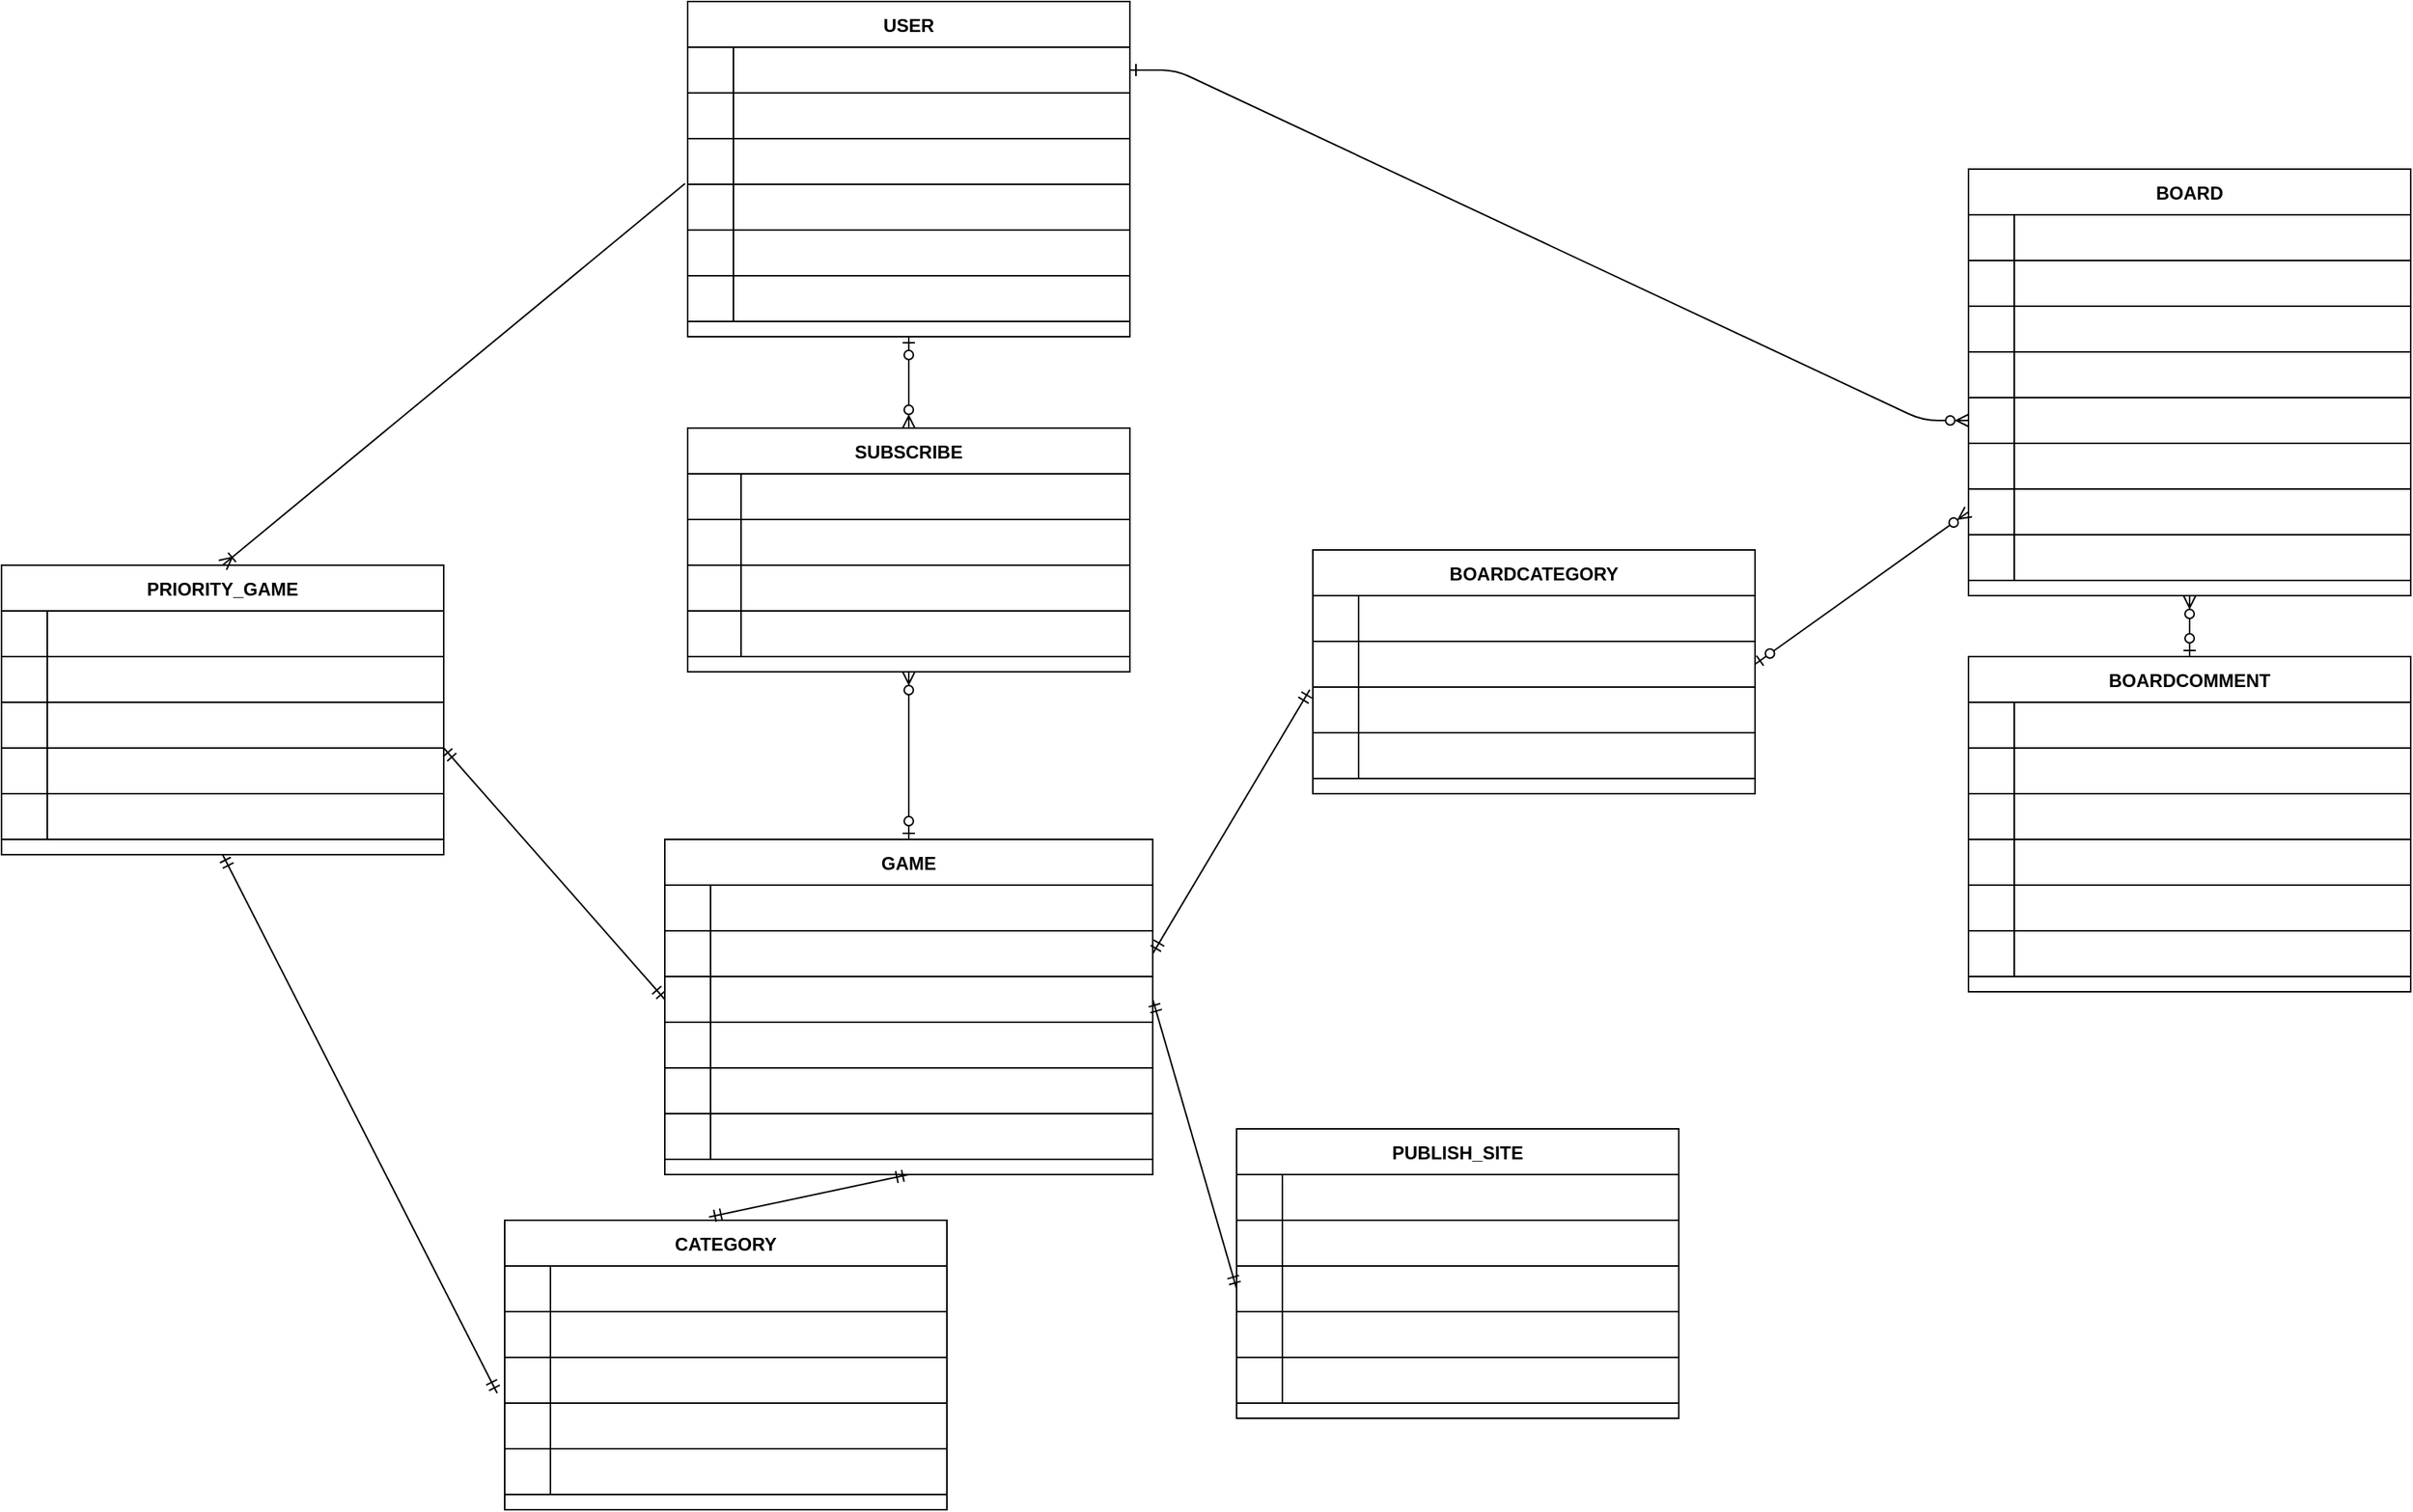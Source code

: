 <mxfile version="21.0.6" type="github">
  <diagram id="R2lEEEUBdFMjLlhIrx00" name="Page-1">
    <mxGraphModel dx="2177" dy="1746" grid="1" gridSize="10" guides="1" tooltips="1" connect="1" arrows="1" fold="1" page="1" pageScale="1" pageWidth="850" pageHeight="1100" math="0" shadow="0" extFonts="Permanent Marker^https://fonts.googleapis.com/css?family=Permanent+Marker">
      <root>
        <mxCell id="0" />
        <mxCell id="1" parent="0" />
        <mxCell id="C-vyLk0tnHw3VtMMgP7b-1" value="" style="edgeStyle=entityRelationEdgeStyle;endArrow=ERzeroToMany;startArrow=ERone;endFill=1;startFill=0;entryX=0;entryY=0.5;entryDx=0;entryDy=0;" parent="1" source="C-vyLk0tnHw3VtMMgP7b-24" target="KIwya_UCxs9x9uVPGmzo-78" edge="1">
          <mxGeometry width="100" height="100" relative="1" as="geometry">
            <mxPoint x="340" y="720" as="sourcePoint" />
            <mxPoint x="450" y="195" as="targetPoint" />
          </mxGeometry>
        </mxCell>
        <mxCell id="C-vyLk0tnHw3VtMMgP7b-23" value="USER" style="shape=table;startSize=30;container=1;collapsible=1;childLayout=tableLayout;fixedRows=1;rowLines=0;fontStyle=1;align=center;resizeLast=1;" parent="1" vertex="1">
          <mxGeometry x="-270" y="-350" width="290" height="220" as="geometry" />
        </mxCell>
        <mxCell id="C-vyLk0tnHw3VtMMgP7b-24" value="" style="shape=partialRectangle;collapsible=0;dropTarget=0;pointerEvents=0;fillColor=none;points=[[0,0.5],[1,0.5]];portConstraint=eastwest;top=0;left=0;right=0;bottom=1;" parent="C-vyLk0tnHw3VtMMgP7b-23" vertex="1">
          <mxGeometry y="30" width="290" height="30" as="geometry" />
        </mxCell>
        <mxCell id="C-vyLk0tnHw3VtMMgP7b-25" value="PK" style="shape=partialRectangle;overflow=hidden;connectable=0;fillColor=none;top=0;left=0;bottom=0;right=0;fontStyle=1;fontColor=#FFFFFF;" parent="C-vyLk0tnHw3VtMMgP7b-24" vertex="1">
          <mxGeometry width="30" height="30" as="geometry">
            <mxRectangle width="30" height="30" as="alternateBounds" />
          </mxGeometry>
        </mxCell>
        <mxCell id="C-vyLk0tnHw3VtMMgP7b-26" value="ID LONG NOT NULL" style="shape=partialRectangle;overflow=hidden;connectable=0;fillColor=none;top=0;left=0;bottom=0;right=0;align=left;spacingLeft=6;fontStyle=1;fontColor=#FFFFFF;" parent="C-vyLk0tnHw3VtMMgP7b-24" vertex="1">
          <mxGeometry x="30" width="260" height="30" as="geometry">
            <mxRectangle width="260" height="30" as="alternateBounds" />
          </mxGeometry>
        </mxCell>
        <mxCell id="KIwya_UCxs9x9uVPGmzo-1" value="" style="shape=partialRectangle;collapsible=0;dropTarget=0;pointerEvents=0;fillColor=none;points=[[0,0.5],[1,0.5]];portConstraint=eastwest;top=0;left=0;right=0;bottom=1;" vertex="1" parent="C-vyLk0tnHw3VtMMgP7b-23">
          <mxGeometry y="60" width="290" height="30" as="geometry" />
        </mxCell>
        <mxCell id="KIwya_UCxs9x9uVPGmzo-2" value="" style="shape=partialRectangle;overflow=hidden;connectable=0;fillColor=none;top=0;left=0;bottom=0;right=0;fontStyle=1;fontColor=#FFFFFF;" vertex="1" parent="KIwya_UCxs9x9uVPGmzo-1">
          <mxGeometry width="30" height="30" as="geometry">
            <mxRectangle width="30" height="30" as="alternateBounds" />
          </mxGeometry>
        </mxCell>
        <mxCell id="KIwya_UCxs9x9uVPGmzo-3" value="USER_NAME VARCHAR(20) NOT NULL" style="shape=partialRectangle;overflow=hidden;connectable=0;fillColor=none;top=0;left=0;bottom=0;right=0;align=left;spacingLeft=6;fontStyle=1;fontColor=#FFFFFF;" vertex="1" parent="KIwya_UCxs9x9uVPGmzo-1">
          <mxGeometry x="30" width="260" height="30" as="geometry">
            <mxRectangle width="260" height="30" as="alternateBounds" />
          </mxGeometry>
        </mxCell>
        <mxCell id="KIwya_UCxs9x9uVPGmzo-11" value="" style="shape=partialRectangle;collapsible=0;dropTarget=0;pointerEvents=0;fillColor=none;points=[[0,0.5],[1,0.5]];portConstraint=eastwest;top=0;left=0;right=0;bottom=1;" vertex="1" parent="C-vyLk0tnHw3VtMMgP7b-23">
          <mxGeometry y="90" width="290" height="30" as="geometry" />
        </mxCell>
        <mxCell id="KIwya_UCxs9x9uVPGmzo-12" value="   " style="shape=partialRectangle;overflow=hidden;connectable=0;fillColor=none;top=0;left=0;bottom=0;right=0;fontStyle=1;fontColor=#FFFFFF;" vertex="1" parent="KIwya_UCxs9x9uVPGmzo-11">
          <mxGeometry width="30" height="30" as="geometry">
            <mxRectangle width="30" height="30" as="alternateBounds" />
          </mxGeometry>
        </mxCell>
        <mxCell id="KIwya_UCxs9x9uVPGmzo-13" value="USER_ID VARCHAR(20) NOT NULL" style="shape=partialRectangle;overflow=hidden;connectable=0;fillColor=none;top=0;left=0;bottom=0;right=0;align=left;spacingLeft=6;fontStyle=1;fontColor=#FFFFFF;" vertex="1" parent="KIwya_UCxs9x9uVPGmzo-11">
          <mxGeometry x="30" width="260" height="30" as="geometry">
            <mxRectangle width="260" height="30" as="alternateBounds" />
          </mxGeometry>
        </mxCell>
        <mxCell id="KIwya_UCxs9x9uVPGmzo-14" value="" style="shape=partialRectangle;collapsible=0;dropTarget=0;pointerEvents=0;fillColor=none;points=[[0,0.5],[1,0.5]];portConstraint=eastwest;top=0;left=0;right=0;bottom=1;" vertex="1" parent="C-vyLk0tnHw3VtMMgP7b-23">
          <mxGeometry y="120" width="290" height="30" as="geometry" />
        </mxCell>
        <mxCell id="KIwya_UCxs9x9uVPGmzo-15" value="" style="shape=partialRectangle;overflow=hidden;connectable=0;fillColor=none;top=0;left=0;bottom=0;right=0;fontStyle=1;fontColor=#FFFFFF;" vertex="1" parent="KIwya_UCxs9x9uVPGmzo-14">
          <mxGeometry width="30" height="30" as="geometry">
            <mxRectangle width="30" height="30" as="alternateBounds" />
          </mxGeometry>
        </mxCell>
        <mxCell id="KIwya_UCxs9x9uVPGmzo-16" value="USER_PWD VARCHAR(300) NOT NULL" style="shape=partialRectangle;overflow=hidden;connectable=0;fillColor=none;top=0;left=0;bottom=0;right=0;align=left;spacingLeft=6;fontStyle=1;fontColor=#FFFFFF;" vertex="1" parent="KIwya_UCxs9x9uVPGmzo-14">
          <mxGeometry x="30" width="260" height="30" as="geometry">
            <mxRectangle width="260" height="30" as="alternateBounds" />
          </mxGeometry>
        </mxCell>
        <mxCell id="KIwya_UCxs9x9uVPGmzo-17" value="" style="shape=partialRectangle;collapsible=0;dropTarget=0;pointerEvents=0;fillColor=none;points=[[0,0.5],[1,0.5]];portConstraint=eastwest;top=0;left=0;right=0;bottom=1;" vertex="1" parent="C-vyLk0tnHw3VtMMgP7b-23">
          <mxGeometry y="150" width="290" height="30" as="geometry" />
        </mxCell>
        <mxCell id="KIwya_UCxs9x9uVPGmzo-18" value="" style="shape=partialRectangle;overflow=hidden;connectable=0;fillColor=none;top=0;left=0;bottom=0;right=0;fontStyle=1;fontColor=#FFFFFF;" vertex="1" parent="KIwya_UCxs9x9uVPGmzo-17">
          <mxGeometry width="30" height="30" as="geometry">
            <mxRectangle width="30" height="30" as="alternateBounds" />
          </mxGeometry>
        </mxCell>
        <mxCell id="KIwya_UCxs9x9uVPGmzo-19" value="ADDRESS VARCHAR(200)" style="shape=partialRectangle;overflow=hidden;connectable=0;fillColor=none;top=0;left=0;bottom=0;right=0;align=left;spacingLeft=6;fontStyle=1;fontColor=#FFFFFF;" vertex="1" parent="KIwya_UCxs9x9uVPGmzo-17">
          <mxGeometry x="30" width="260" height="30" as="geometry">
            <mxRectangle width="260" height="30" as="alternateBounds" />
          </mxGeometry>
        </mxCell>
        <mxCell id="KIwya_UCxs9x9uVPGmzo-152" value="" style="shape=partialRectangle;collapsible=0;dropTarget=0;pointerEvents=0;fillColor=none;points=[[0,0.5],[1,0.5]];portConstraint=eastwest;top=0;left=0;right=0;bottom=1;" vertex="1" parent="C-vyLk0tnHw3VtMMgP7b-23">
          <mxGeometry y="180" width="290" height="30" as="geometry" />
        </mxCell>
        <mxCell id="KIwya_UCxs9x9uVPGmzo-153" value="" style="shape=partialRectangle;overflow=hidden;connectable=0;fillColor=none;top=0;left=0;bottom=0;right=0;fontStyle=1;fontColor=#FFFFFF;" vertex="1" parent="KIwya_UCxs9x9uVPGmzo-152">
          <mxGeometry width="30" height="30" as="geometry">
            <mxRectangle width="30" height="30" as="alternateBounds" />
          </mxGeometry>
        </mxCell>
        <mxCell id="KIwya_UCxs9x9uVPGmzo-154" value="USER_ROLE VARCHAR(30) NOT NULL" style="shape=partialRectangle;overflow=hidden;connectable=0;fillColor=none;top=0;left=0;bottom=0;right=0;align=left;spacingLeft=6;fontStyle=1;fontColor=#FFFFFF;" vertex="1" parent="KIwya_UCxs9x9uVPGmzo-152">
          <mxGeometry x="30" width="260" height="30" as="geometry">
            <mxRectangle width="260" height="30" as="alternateBounds" />
          </mxGeometry>
        </mxCell>
        <mxCell id="KIwya_UCxs9x9uVPGmzo-52" value="GAME" style="shape=table;startSize=30;container=1;collapsible=1;childLayout=tableLayout;fixedRows=1;rowLines=0;fontStyle=1;align=center;resizeLast=1;" vertex="1" parent="1">
          <mxGeometry x="-285" y="200" width="320" height="220" as="geometry" />
        </mxCell>
        <mxCell id="KIwya_UCxs9x9uVPGmzo-53" value="" style="shape=partialRectangle;collapsible=0;dropTarget=0;pointerEvents=0;fillColor=none;points=[[0,0.5],[1,0.5]];portConstraint=eastwest;top=0;left=0;right=0;bottom=1;" vertex="1" parent="KIwya_UCxs9x9uVPGmzo-52">
          <mxGeometry y="30" width="320" height="30" as="geometry" />
        </mxCell>
        <mxCell id="KIwya_UCxs9x9uVPGmzo-54" value="PK" style="shape=partialRectangle;overflow=hidden;connectable=0;fillColor=none;top=0;left=0;bottom=0;right=0;fontStyle=1;fontColor=#FFFFFF;" vertex="1" parent="KIwya_UCxs9x9uVPGmzo-53">
          <mxGeometry width="30" height="30" as="geometry">
            <mxRectangle width="30" height="30" as="alternateBounds" />
          </mxGeometry>
        </mxCell>
        <mxCell id="KIwya_UCxs9x9uVPGmzo-55" value="ID LONG NOT NULL" style="shape=partialRectangle;overflow=hidden;connectable=0;fillColor=none;top=0;left=0;bottom=0;right=0;align=left;spacingLeft=6;fontStyle=1;fontColor=#FFFFFF;" vertex="1" parent="KIwya_UCxs9x9uVPGmzo-53">
          <mxGeometry x="30" width="290" height="30" as="geometry">
            <mxRectangle width="290" height="30" as="alternateBounds" />
          </mxGeometry>
        </mxCell>
        <mxCell id="KIwya_UCxs9x9uVPGmzo-56" value="" style="shape=partialRectangle;collapsible=0;dropTarget=0;pointerEvents=0;fillColor=none;points=[[0,0.5],[1,0.5]];portConstraint=eastwest;top=0;left=0;right=0;bottom=1;" vertex="1" parent="KIwya_UCxs9x9uVPGmzo-52">
          <mxGeometry y="60" width="320" height="30" as="geometry" />
        </mxCell>
        <mxCell id="KIwya_UCxs9x9uVPGmzo-57" value="" style="shape=partialRectangle;overflow=hidden;connectable=0;fillColor=none;top=0;left=0;bottom=0;right=0;fontStyle=1;fontColor=#FFFFFF;" vertex="1" parent="KIwya_UCxs9x9uVPGmzo-56">
          <mxGeometry width="30" height="30" as="geometry">
            <mxRectangle width="30" height="30" as="alternateBounds" />
          </mxGeometry>
        </mxCell>
        <mxCell id="KIwya_UCxs9x9uVPGmzo-58" value="GAME_NAME VARCHAR(20) NOT NULL" style="shape=partialRectangle;overflow=hidden;connectable=0;fillColor=none;top=0;left=0;bottom=0;right=0;align=left;spacingLeft=6;fontStyle=1;fontColor=#FFFFFF;" vertex="1" parent="KIwya_UCxs9x9uVPGmzo-56">
          <mxGeometry x="30" width="290" height="30" as="geometry">
            <mxRectangle width="290" height="30" as="alternateBounds" />
          </mxGeometry>
        </mxCell>
        <mxCell id="KIwya_UCxs9x9uVPGmzo-59" value="" style="shape=partialRectangle;collapsible=0;dropTarget=0;pointerEvents=0;fillColor=none;points=[[0,0.5],[1,0.5]];portConstraint=eastwest;top=0;left=0;right=0;bottom=1;" vertex="1" parent="KIwya_UCxs9x9uVPGmzo-52">
          <mxGeometry y="90" width="320" height="30" as="geometry" />
        </mxCell>
        <mxCell id="KIwya_UCxs9x9uVPGmzo-60" value="   " style="shape=partialRectangle;overflow=hidden;connectable=0;fillColor=none;top=0;left=0;bottom=0;right=0;fontStyle=1;fontColor=#FFFFFF;" vertex="1" parent="KIwya_UCxs9x9uVPGmzo-59">
          <mxGeometry width="30" height="30" as="geometry">
            <mxRectangle width="30" height="30" as="alternateBounds" />
          </mxGeometry>
        </mxCell>
        <mxCell id="KIwya_UCxs9x9uVPGmzo-61" value="GAME_PRICE LONG NOT NULL" style="shape=partialRectangle;overflow=hidden;connectable=0;fillColor=none;top=0;left=0;bottom=0;right=0;align=left;spacingLeft=6;fontStyle=1;fontColor=#FFFFFF;" vertex="1" parent="KIwya_UCxs9x9uVPGmzo-59">
          <mxGeometry x="30" width="290" height="30" as="geometry">
            <mxRectangle width="290" height="30" as="alternateBounds" />
          </mxGeometry>
        </mxCell>
        <mxCell id="KIwya_UCxs9x9uVPGmzo-62" value="" style="shape=partialRectangle;collapsible=0;dropTarget=0;pointerEvents=0;fillColor=none;points=[[0,0.5],[1,0.5]];portConstraint=eastwest;top=0;left=0;right=0;bottom=1;" vertex="1" parent="KIwya_UCxs9x9uVPGmzo-52">
          <mxGeometry y="120" width="320" height="30" as="geometry" />
        </mxCell>
        <mxCell id="KIwya_UCxs9x9uVPGmzo-63" value="" style="shape=partialRectangle;overflow=hidden;connectable=0;fillColor=none;top=0;left=0;bottom=0;right=0;fontStyle=1;fontColor=#FFFFFF;" vertex="1" parent="KIwya_UCxs9x9uVPGmzo-62">
          <mxGeometry width="30" height="30" as="geometry">
            <mxRectangle width="30" height="30" as="alternateBounds" />
          </mxGeometry>
        </mxCell>
        <mxCell id="KIwya_UCxs9x9uVPGmzo-64" value="GAME_OPNE_TYPE VARCHAR(300) NOT NULL" style="shape=partialRectangle;overflow=hidden;connectable=0;fillColor=none;top=0;left=0;bottom=0;right=0;align=left;spacingLeft=6;fontStyle=1;fontColor=#FFFFFF;" vertex="1" parent="KIwya_UCxs9x9uVPGmzo-62">
          <mxGeometry x="30" width="290" height="30" as="geometry">
            <mxRectangle width="290" height="30" as="alternateBounds" />
          </mxGeometry>
        </mxCell>
        <mxCell id="KIwya_UCxs9x9uVPGmzo-103" value="" style="shape=partialRectangle;collapsible=0;dropTarget=0;pointerEvents=0;fillColor=none;points=[[0,0.5],[1,0.5]];portConstraint=eastwest;top=0;left=0;right=0;bottom=1;" vertex="1" parent="KIwya_UCxs9x9uVPGmzo-52">
          <mxGeometry y="150" width="320" height="30" as="geometry" />
        </mxCell>
        <mxCell id="KIwya_UCxs9x9uVPGmzo-104" value="" style="shape=partialRectangle;overflow=hidden;connectable=0;fillColor=none;top=0;left=0;bottom=0;right=0;fontStyle=1;fontColor=#FFFFFF;" vertex="1" parent="KIwya_UCxs9x9uVPGmzo-103">
          <mxGeometry width="30" height="30" as="geometry">
            <mxRectangle width="30" height="30" as="alternateBounds" />
          </mxGeometry>
        </mxCell>
        <mxCell id="KIwya_UCxs9x9uVPGmzo-105" value="GAME_SATIS LONG NOT NULL" style="shape=partialRectangle;overflow=hidden;connectable=0;fillColor=none;top=0;left=0;bottom=0;right=0;align=left;spacingLeft=6;fontStyle=1;fontColor=#FFFFFF;" vertex="1" parent="KIwya_UCxs9x9uVPGmzo-103">
          <mxGeometry x="30" width="290" height="30" as="geometry">
            <mxRectangle width="290" height="30" as="alternateBounds" />
          </mxGeometry>
        </mxCell>
        <mxCell id="KIwya_UCxs9x9uVPGmzo-228" value="" style="shape=partialRectangle;collapsible=0;dropTarget=0;pointerEvents=0;fillColor=none;points=[[0,0.5],[1,0.5]];portConstraint=eastwest;top=0;left=0;right=0;bottom=1;" vertex="1" parent="KIwya_UCxs9x9uVPGmzo-52">
          <mxGeometry y="180" width="320" height="30" as="geometry" />
        </mxCell>
        <mxCell id="KIwya_UCxs9x9uVPGmzo-229" value="" style="shape=partialRectangle;overflow=hidden;connectable=0;fillColor=none;top=0;left=0;bottom=0;right=0;fontStyle=1;fontColor=#FFFFFF;" vertex="1" parent="KIwya_UCxs9x9uVPGmzo-228">
          <mxGeometry width="30" height="30" as="geometry">
            <mxRectangle width="30" height="30" as="alternateBounds" />
          </mxGeometry>
        </mxCell>
        <mxCell id="KIwya_UCxs9x9uVPGmzo-230" value="GAME_DESCRIPTION VARCHAR(300) NOT NULL" style="shape=partialRectangle;overflow=hidden;connectable=0;fillColor=none;top=0;left=0;bottom=0;right=0;align=left;spacingLeft=6;fontStyle=1;fontColor=#FFFFFF;" vertex="1" parent="KIwya_UCxs9x9uVPGmzo-228">
          <mxGeometry x="30" width="290" height="30" as="geometry">
            <mxRectangle width="290" height="30" as="alternateBounds" />
          </mxGeometry>
        </mxCell>
        <mxCell id="KIwya_UCxs9x9uVPGmzo-36" value="CATEGORY" style="shape=table;startSize=30;container=1;collapsible=1;childLayout=tableLayout;fixedRows=1;rowLines=0;fontStyle=1;align=center;resizeLast=1;" vertex="1" parent="1">
          <mxGeometry x="-390" y="450" width="290" height="190" as="geometry" />
        </mxCell>
        <mxCell id="KIwya_UCxs9x9uVPGmzo-37" value="" style="shape=partialRectangle;collapsible=0;dropTarget=0;pointerEvents=0;fillColor=none;points=[[0,0.5],[1,0.5]];portConstraint=eastwest;top=0;left=0;right=0;bottom=1;" vertex="1" parent="KIwya_UCxs9x9uVPGmzo-36">
          <mxGeometry y="30" width="290" height="30" as="geometry" />
        </mxCell>
        <mxCell id="KIwya_UCxs9x9uVPGmzo-38" value="PK" style="shape=partialRectangle;overflow=hidden;connectable=0;fillColor=none;top=0;left=0;bottom=0;right=0;fontStyle=1;fontColor=#FFFFFF;" vertex="1" parent="KIwya_UCxs9x9uVPGmzo-37">
          <mxGeometry width="30" height="30" as="geometry">
            <mxRectangle width="30" height="30" as="alternateBounds" />
          </mxGeometry>
        </mxCell>
        <mxCell id="KIwya_UCxs9x9uVPGmzo-39" value="ID LONG NOT NULL" style="shape=partialRectangle;overflow=hidden;connectable=0;fillColor=none;top=0;left=0;bottom=0;right=0;align=left;spacingLeft=6;fontStyle=1;fontColor=#FFFFFF;" vertex="1" parent="KIwya_UCxs9x9uVPGmzo-37">
          <mxGeometry x="30" width="260" height="30" as="geometry">
            <mxRectangle width="260" height="30" as="alternateBounds" />
          </mxGeometry>
        </mxCell>
        <mxCell id="KIwya_UCxs9x9uVPGmzo-40" value="" style="shape=partialRectangle;collapsible=0;dropTarget=0;pointerEvents=0;fillColor=none;points=[[0,0.5],[1,0.5]];portConstraint=eastwest;top=0;left=0;right=0;bottom=1;" vertex="1" parent="KIwya_UCxs9x9uVPGmzo-36">
          <mxGeometry y="60" width="290" height="30" as="geometry" />
        </mxCell>
        <mxCell id="KIwya_UCxs9x9uVPGmzo-41" value="" style="shape=partialRectangle;overflow=hidden;connectable=0;fillColor=none;top=0;left=0;bottom=0;right=0;fontStyle=1;fontColor=#FFFFFF;" vertex="1" parent="KIwya_UCxs9x9uVPGmzo-40">
          <mxGeometry width="30" height="30" as="geometry">
            <mxRectangle width="30" height="30" as="alternateBounds" />
          </mxGeometry>
        </mxCell>
        <mxCell id="KIwya_UCxs9x9uVPGmzo-42" value="MAIN_TYPE VARCHAR(20) NOT NULL" style="shape=partialRectangle;overflow=hidden;connectable=0;fillColor=none;top=0;left=0;bottom=0;right=0;align=left;spacingLeft=6;fontStyle=1;fontColor=#FFFFFF;" vertex="1" parent="KIwya_UCxs9x9uVPGmzo-40">
          <mxGeometry x="30" width="260" height="30" as="geometry">
            <mxRectangle width="260" height="30" as="alternateBounds" />
          </mxGeometry>
        </mxCell>
        <mxCell id="KIwya_UCxs9x9uVPGmzo-43" value="" style="shape=partialRectangle;collapsible=0;dropTarget=0;pointerEvents=0;fillColor=none;points=[[0,0.5],[1,0.5]];portConstraint=eastwest;top=0;left=0;right=0;bottom=1;" vertex="1" parent="KIwya_UCxs9x9uVPGmzo-36">
          <mxGeometry y="90" width="290" height="30" as="geometry" />
        </mxCell>
        <mxCell id="KIwya_UCxs9x9uVPGmzo-44" value="   " style="shape=partialRectangle;overflow=hidden;connectable=0;fillColor=none;top=0;left=0;bottom=0;right=0;fontStyle=1;fontColor=#FFFFFF;" vertex="1" parent="KIwya_UCxs9x9uVPGmzo-43">
          <mxGeometry width="30" height="30" as="geometry">
            <mxRectangle width="30" height="30" as="alternateBounds" />
          </mxGeometry>
        </mxCell>
        <mxCell id="KIwya_UCxs9x9uVPGmzo-45" value="TYPE1 VARCHAR(20) NOT NULL" style="shape=partialRectangle;overflow=hidden;connectable=0;fillColor=none;top=0;left=0;bottom=0;right=0;align=left;spacingLeft=6;fontStyle=1;fontColor=#FFFFFF;" vertex="1" parent="KIwya_UCxs9x9uVPGmzo-43">
          <mxGeometry x="30" width="260" height="30" as="geometry">
            <mxRectangle width="260" height="30" as="alternateBounds" />
          </mxGeometry>
        </mxCell>
        <mxCell id="KIwya_UCxs9x9uVPGmzo-46" value="" style="shape=partialRectangle;collapsible=0;dropTarget=0;pointerEvents=0;fillColor=none;points=[[0,0.5],[1,0.5]];portConstraint=eastwest;top=0;left=0;right=0;bottom=1;" vertex="1" parent="KIwya_UCxs9x9uVPGmzo-36">
          <mxGeometry y="120" width="290" height="30" as="geometry" />
        </mxCell>
        <mxCell id="KIwya_UCxs9x9uVPGmzo-47" value="" style="shape=partialRectangle;overflow=hidden;connectable=0;fillColor=none;top=0;left=0;bottom=0;right=0;fontStyle=1;fontColor=#FFFFFF;" vertex="1" parent="KIwya_UCxs9x9uVPGmzo-46">
          <mxGeometry width="30" height="30" as="geometry">
            <mxRectangle width="30" height="30" as="alternateBounds" />
          </mxGeometry>
        </mxCell>
        <mxCell id="KIwya_UCxs9x9uVPGmzo-48" value="TYPE2 VARCHAR(300) NOT NULL" style="shape=partialRectangle;overflow=hidden;connectable=0;fillColor=none;top=0;left=0;bottom=0;right=0;align=left;spacingLeft=6;fontStyle=1;fontColor=#FFFFFF;" vertex="1" parent="KIwya_UCxs9x9uVPGmzo-46">
          <mxGeometry x="30" width="260" height="30" as="geometry">
            <mxRectangle width="260" height="30" as="alternateBounds" />
          </mxGeometry>
        </mxCell>
        <mxCell id="KIwya_UCxs9x9uVPGmzo-49" value="" style="shape=partialRectangle;collapsible=0;dropTarget=0;pointerEvents=0;fillColor=none;points=[[0,0.5],[1,0.5]];portConstraint=eastwest;top=0;left=0;right=0;bottom=1;" vertex="1" parent="KIwya_UCxs9x9uVPGmzo-36">
          <mxGeometry y="150" width="290" height="30" as="geometry" />
        </mxCell>
        <mxCell id="KIwya_UCxs9x9uVPGmzo-50" value="" style="shape=partialRectangle;overflow=hidden;connectable=0;fillColor=none;top=0;left=0;bottom=0;right=0;fontStyle=1;fontColor=#FFFFFF;" vertex="1" parent="KIwya_UCxs9x9uVPGmzo-49">
          <mxGeometry width="30" height="30" as="geometry">
            <mxRectangle width="30" height="30" as="alternateBounds" />
          </mxGeometry>
        </mxCell>
        <mxCell id="KIwya_UCxs9x9uVPGmzo-51" value="TYPE3 VARCHAR(200)" style="shape=partialRectangle;overflow=hidden;connectable=0;fillColor=none;top=0;left=0;bottom=0;right=0;align=left;spacingLeft=6;fontStyle=1;fontColor=#FFFFFF;" vertex="1" parent="KIwya_UCxs9x9uVPGmzo-49">
          <mxGeometry x="30" width="260" height="30" as="geometry">
            <mxRectangle width="260" height="30" as="alternateBounds" />
          </mxGeometry>
        </mxCell>
        <mxCell id="KIwya_UCxs9x9uVPGmzo-68" value="BOARD" style="shape=table;startSize=30;container=1;collapsible=1;childLayout=tableLayout;fixedRows=1;rowLines=0;fontStyle=1;align=center;resizeLast=1;" vertex="1" parent="1">
          <mxGeometry x="570" y="-240" width="290" height="280" as="geometry" />
        </mxCell>
        <mxCell id="KIwya_UCxs9x9uVPGmzo-69" value="" style="shape=partialRectangle;collapsible=0;dropTarget=0;pointerEvents=0;fillColor=none;points=[[0,0.5],[1,0.5]];portConstraint=eastwest;top=0;left=0;right=0;bottom=1;" vertex="1" parent="KIwya_UCxs9x9uVPGmzo-68">
          <mxGeometry y="30" width="290" height="30" as="geometry" />
        </mxCell>
        <mxCell id="KIwya_UCxs9x9uVPGmzo-70" value="PK" style="shape=partialRectangle;overflow=hidden;connectable=0;fillColor=none;top=0;left=0;bottom=0;right=0;fontStyle=1;fontColor=#FFFFFF;" vertex="1" parent="KIwya_UCxs9x9uVPGmzo-69">
          <mxGeometry width="30" height="30" as="geometry">
            <mxRectangle width="30" height="30" as="alternateBounds" />
          </mxGeometry>
        </mxCell>
        <mxCell id="KIwya_UCxs9x9uVPGmzo-71" value="ID LONG NOT NULL" style="shape=partialRectangle;overflow=hidden;connectable=0;fillColor=none;top=0;left=0;bottom=0;right=0;align=left;spacingLeft=6;fontStyle=1;fontColor=#FFFFFF;" vertex="1" parent="KIwya_UCxs9x9uVPGmzo-69">
          <mxGeometry x="30" width="260" height="30" as="geometry">
            <mxRectangle width="260" height="30" as="alternateBounds" />
          </mxGeometry>
        </mxCell>
        <mxCell id="KIwya_UCxs9x9uVPGmzo-199" value="" style="shape=partialRectangle;collapsible=0;dropTarget=0;pointerEvents=0;fillColor=none;points=[[0,0.5],[1,0.5]];portConstraint=eastwest;top=0;left=0;right=0;bottom=1;" vertex="1" parent="KIwya_UCxs9x9uVPGmzo-68">
          <mxGeometry y="60" width="290" height="30" as="geometry" />
        </mxCell>
        <mxCell id="KIwya_UCxs9x9uVPGmzo-200" value="FK" style="shape=partialRectangle;overflow=hidden;connectable=0;fillColor=none;top=0;left=0;bottom=0;right=0;fontStyle=1;fontColor=#FFFFFF;" vertex="1" parent="KIwya_UCxs9x9uVPGmzo-199">
          <mxGeometry width="30" height="30" as="geometry">
            <mxRectangle width="30" height="30" as="alternateBounds" />
          </mxGeometry>
        </mxCell>
        <mxCell id="KIwya_UCxs9x9uVPGmzo-201" value="CATEGORY_ID LONG NOT NULL" style="shape=partialRectangle;overflow=hidden;connectable=0;fillColor=none;top=0;left=0;bottom=0;right=0;align=left;spacingLeft=6;fontStyle=1;fontColor=#FFFFFF;" vertex="1" parent="KIwya_UCxs9x9uVPGmzo-199">
          <mxGeometry x="30" width="260" height="30" as="geometry">
            <mxRectangle width="260" height="30" as="alternateBounds" />
          </mxGeometry>
        </mxCell>
        <mxCell id="KIwya_UCxs9x9uVPGmzo-72" value="" style="shape=partialRectangle;collapsible=0;dropTarget=0;pointerEvents=0;fillColor=none;points=[[0,0.5],[1,0.5]];portConstraint=eastwest;top=0;left=0;right=0;bottom=1;" vertex="1" parent="KIwya_UCxs9x9uVPGmzo-68">
          <mxGeometry y="90" width="290" height="30" as="geometry" />
        </mxCell>
        <mxCell id="KIwya_UCxs9x9uVPGmzo-73" value="" style="shape=partialRectangle;overflow=hidden;connectable=0;fillColor=none;top=0;left=0;bottom=0;right=0;fontStyle=1;fontColor=#FFFFFF;" vertex="1" parent="KIwya_UCxs9x9uVPGmzo-72">
          <mxGeometry width="30" height="30" as="geometry">
            <mxRectangle width="30" height="30" as="alternateBounds" />
          </mxGeometry>
        </mxCell>
        <mxCell id="KIwya_UCxs9x9uVPGmzo-74" value="TTL VARCHAR(100) NOT NULL" style="shape=partialRectangle;overflow=hidden;connectable=0;fillColor=none;top=0;left=0;bottom=0;right=0;align=left;spacingLeft=6;fontStyle=1;fontColor=#FFFFFF;" vertex="1" parent="KIwya_UCxs9x9uVPGmzo-72">
          <mxGeometry x="30" width="260" height="30" as="geometry">
            <mxRectangle width="260" height="30" as="alternateBounds" />
          </mxGeometry>
        </mxCell>
        <mxCell id="KIwya_UCxs9x9uVPGmzo-75" value="" style="shape=partialRectangle;collapsible=0;dropTarget=0;pointerEvents=0;fillColor=none;points=[[0,0.5],[1,0.5]];portConstraint=eastwest;top=0;left=0;right=0;bottom=1;" vertex="1" parent="KIwya_UCxs9x9uVPGmzo-68">
          <mxGeometry y="120" width="290" height="30" as="geometry" />
        </mxCell>
        <mxCell id="KIwya_UCxs9x9uVPGmzo-76" value="   " style="shape=partialRectangle;overflow=hidden;connectable=0;fillColor=none;top=0;left=0;bottom=0;right=0;fontStyle=1;fontColor=#FFFFFF;" vertex="1" parent="KIwya_UCxs9x9uVPGmzo-75">
          <mxGeometry width="30" height="30" as="geometry">
            <mxRectangle width="30" height="30" as="alternateBounds" />
          </mxGeometry>
        </mxCell>
        <mxCell id="KIwya_UCxs9x9uVPGmzo-77" value="CONTENT VARCHAR(3000) NOT NULL" style="shape=partialRectangle;overflow=hidden;connectable=0;fillColor=none;top=0;left=0;bottom=0;right=0;align=left;spacingLeft=6;fontStyle=1;fontColor=#FFFFFF;" vertex="1" parent="KIwya_UCxs9x9uVPGmzo-75">
          <mxGeometry x="30" width="260" height="30" as="geometry">
            <mxRectangle width="260" height="30" as="alternateBounds" />
          </mxGeometry>
        </mxCell>
        <mxCell id="KIwya_UCxs9x9uVPGmzo-78" value="" style="shape=partialRectangle;collapsible=0;dropTarget=0;pointerEvents=0;fillColor=none;points=[[0,0.5],[1,0.5]];portConstraint=eastwest;top=0;left=0;right=0;bottom=1;" vertex="1" parent="KIwya_UCxs9x9uVPGmzo-68">
          <mxGeometry y="150" width="290" height="30" as="geometry" />
        </mxCell>
        <mxCell id="KIwya_UCxs9x9uVPGmzo-79" value="" style="shape=partialRectangle;overflow=hidden;connectable=0;fillColor=none;top=0;left=0;bottom=0;right=0;fontStyle=1;fontColor=#FFFFFF;" vertex="1" parent="KIwya_UCxs9x9uVPGmzo-78">
          <mxGeometry width="30" height="30" as="geometry">
            <mxRectangle width="30" height="30" as="alternateBounds" />
          </mxGeometry>
        </mxCell>
        <mxCell id="KIwya_UCxs9x9uVPGmzo-80" value="CREATE_ID VARCHAR(20) NOT NULL" style="shape=partialRectangle;overflow=hidden;connectable=0;fillColor=none;top=0;left=0;bottom=0;right=0;align=left;spacingLeft=6;fontStyle=1;fontColor=#FFFFFF;" vertex="1" parent="KIwya_UCxs9x9uVPGmzo-78">
          <mxGeometry x="30" width="260" height="30" as="geometry">
            <mxRectangle width="260" height="30" as="alternateBounds" />
          </mxGeometry>
        </mxCell>
        <mxCell id="KIwya_UCxs9x9uVPGmzo-81" value="" style="shape=partialRectangle;collapsible=0;dropTarget=0;pointerEvents=0;fillColor=none;points=[[0,0.5],[1,0.5]];portConstraint=eastwest;top=0;left=0;right=0;bottom=1;" vertex="1" parent="KIwya_UCxs9x9uVPGmzo-68">
          <mxGeometry y="180" width="290" height="30" as="geometry" />
        </mxCell>
        <mxCell id="KIwya_UCxs9x9uVPGmzo-82" value="" style="shape=partialRectangle;overflow=hidden;connectable=0;fillColor=none;top=0;left=0;bottom=0;right=0;fontStyle=1;fontColor=#FFFFFF;" vertex="1" parent="KIwya_UCxs9x9uVPGmzo-81">
          <mxGeometry width="30" height="30" as="geometry">
            <mxRectangle width="30" height="30" as="alternateBounds" />
          </mxGeometry>
        </mxCell>
        <mxCell id="KIwya_UCxs9x9uVPGmzo-83" value="CREATE_DATE DATETIME NOT NULL" style="shape=partialRectangle;overflow=hidden;connectable=0;fillColor=none;top=0;left=0;bottom=0;right=0;align=left;spacingLeft=6;fontStyle=1;fontColor=#FFFFFF;" vertex="1" parent="KIwya_UCxs9x9uVPGmzo-81">
          <mxGeometry x="30" width="260" height="30" as="geometry">
            <mxRectangle width="260" height="30" as="alternateBounds" />
          </mxGeometry>
        </mxCell>
        <mxCell id="KIwya_UCxs9x9uVPGmzo-84" value="" style="shape=partialRectangle;collapsible=0;dropTarget=0;pointerEvents=0;fillColor=none;points=[[0,0.5],[1,0.5]];portConstraint=eastwest;top=0;left=0;right=0;bottom=1;" vertex="1" parent="KIwya_UCxs9x9uVPGmzo-68">
          <mxGeometry y="210" width="290" height="30" as="geometry" />
        </mxCell>
        <mxCell id="KIwya_UCxs9x9uVPGmzo-85" value="" style="shape=partialRectangle;overflow=hidden;connectable=0;fillColor=none;top=0;left=0;bottom=0;right=0;fontStyle=1;fontColor=#FFFFFF;" vertex="1" parent="KIwya_UCxs9x9uVPGmzo-84">
          <mxGeometry width="30" height="30" as="geometry">
            <mxRectangle width="30" height="30" as="alternateBounds" />
          </mxGeometry>
        </mxCell>
        <mxCell id="KIwya_UCxs9x9uVPGmzo-86" value="UPDATE_DATE DATETIME" style="shape=partialRectangle;overflow=hidden;connectable=0;fillColor=none;top=0;left=0;bottom=0;right=0;align=left;spacingLeft=6;fontStyle=1;fontColor=#FFFFFF;" vertex="1" parent="KIwya_UCxs9x9uVPGmzo-84">
          <mxGeometry x="30" width="260" height="30" as="geometry">
            <mxRectangle width="260" height="30" as="alternateBounds" />
          </mxGeometry>
        </mxCell>
        <mxCell id="KIwya_UCxs9x9uVPGmzo-87" value="" style="shape=partialRectangle;collapsible=0;dropTarget=0;pointerEvents=0;fillColor=none;points=[[0,0.5],[1,0.5]];portConstraint=eastwest;top=0;left=0;right=0;bottom=1;" vertex="1" parent="KIwya_UCxs9x9uVPGmzo-68">
          <mxGeometry y="240" width="290" height="30" as="geometry" />
        </mxCell>
        <mxCell id="KIwya_UCxs9x9uVPGmzo-88" value="" style="shape=partialRectangle;overflow=hidden;connectable=0;fillColor=none;top=0;left=0;bottom=0;right=0;fontStyle=1;fontColor=#FFFFFF;" vertex="1" parent="KIwya_UCxs9x9uVPGmzo-87">
          <mxGeometry width="30" height="30" as="geometry">
            <mxRectangle width="30" height="30" as="alternateBounds" />
          </mxGeometry>
        </mxCell>
        <mxCell id="KIwya_UCxs9x9uVPGmzo-89" value="POPUP_YN CHAR(1) NOT NULL" style="shape=partialRectangle;overflow=hidden;connectable=0;fillColor=none;top=0;left=0;bottom=0;right=0;align=left;spacingLeft=6;fontStyle=1;fontColor=#FFFFFF;" vertex="1" parent="KIwya_UCxs9x9uVPGmzo-87">
          <mxGeometry x="30" width="260" height="30" as="geometry">
            <mxRectangle width="260" height="30" as="alternateBounds" />
          </mxGeometry>
        </mxCell>
        <mxCell id="KIwya_UCxs9x9uVPGmzo-90" value="PUBLISH_SITE" style="shape=table;startSize=30;container=1;collapsible=1;childLayout=tableLayout;fixedRows=1;rowLines=0;fontStyle=1;align=center;resizeLast=1;" vertex="1" parent="1">
          <mxGeometry x="90" y="390" width="290" height="190" as="geometry" />
        </mxCell>
        <mxCell id="KIwya_UCxs9x9uVPGmzo-91" value="" style="shape=partialRectangle;collapsible=0;dropTarget=0;pointerEvents=0;fillColor=none;points=[[0,0.5],[1,0.5]];portConstraint=eastwest;top=0;left=0;right=0;bottom=1;" vertex="1" parent="KIwya_UCxs9x9uVPGmzo-90">
          <mxGeometry y="30" width="290" height="30" as="geometry" />
        </mxCell>
        <mxCell id="KIwya_UCxs9x9uVPGmzo-92" value="PK" style="shape=partialRectangle;overflow=hidden;connectable=0;fillColor=none;top=0;left=0;bottom=0;right=0;fontStyle=1;fontColor=#FFFFFF;" vertex="1" parent="KIwya_UCxs9x9uVPGmzo-91">
          <mxGeometry width="30" height="30" as="geometry">
            <mxRectangle width="30" height="30" as="alternateBounds" />
          </mxGeometry>
        </mxCell>
        <mxCell id="KIwya_UCxs9x9uVPGmzo-93" value="ID LONG NOT NULL" style="shape=partialRectangle;overflow=hidden;connectable=0;fillColor=none;top=0;left=0;bottom=0;right=0;align=left;spacingLeft=6;fontStyle=1;fontColor=#FFFFFF;" vertex="1" parent="KIwya_UCxs9x9uVPGmzo-91">
          <mxGeometry x="30" width="260" height="30" as="geometry">
            <mxRectangle width="260" height="30" as="alternateBounds" />
          </mxGeometry>
        </mxCell>
        <mxCell id="KIwya_UCxs9x9uVPGmzo-234" value="" style="shape=partialRectangle;collapsible=0;dropTarget=0;pointerEvents=0;fillColor=none;points=[[0,0.5],[1,0.5]];portConstraint=eastwest;top=0;left=0;right=0;bottom=1;" vertex="1" parent="KIwya_UCxs9x9uVPGmzo-90">
          <mxGeometry y="60" width="290" height="30" as="geometry" />
        </mxCell>
        <mxCell id="KIwya_UCxs9x9uVPGmzo-235" value="FK" style="shape=partialRectangle;overflow=hidden;connectable=0;fillColor=none;top=0;left=0;bottom=0;right=0;fontStyle=1;fontColor=#FFFFFF;" vertex="1" parent="KIwya_UCxs9x9uVPGmzo-234">
          <mxGeometry width="30" height="30" as="geometry">
            <mxRectangle width="30" height="30" as="alternateBounds" />
          </mxGeometry>
        </mxCell>
        <mxCell id="KIwya_UCxs9x9uVPGmzo-236" value="GAME_ID LONG NOT NULL" style="shape=partialRectangle;overflow=hidden;connectable=0;fillColor=none;top=0;left=0;bottom=0;right=0;align=left;spacingLeft=6;fontStyle=1;fontColor=#FFFFFF;" vertex="1" parent="KIwya_UCxs9x9uVPGmzo-234">
          <mxGeometry x="30" width="260" height="30" as="geometry">
            <mxRectangle width="260" height="30" as="alternateBounds" />
          </mxGeometry>
        </mxCell>
        <mxCell id="KIwya_UCxs9x9uVPGmzo-94" value="" style="shape=partialRectangle;collapsible=0;dropTarget=0;pointerEvents=0;fillColor=none;points=[[0,0.5],[1,0.5]];portConstraint=eastwest;top=0;left=0;right=0;bottom=1;" vertex="1" parent="KIwya_UCxs9x9uVPGmzo-90">
          <mxGeometry y="90" width="290" height="30" as="geometry" />
        </mxCell>
        <mxCell id="KIwya_UCxs9x9uVPGmzo-95" value="" style="shape=partialRectangle;overflow=hidden;connectable=0;fillColor=none;top=0;left=0;bottom=0;right=0;fontStyle=1;fontColor=#FFFFFF;" vertex="1" parent="KIwya_UCxs9x9uVPGmzo-94">
          <mxGeometry width="30" height="30" as="geometry">
            <mxRectangle width="30" height="30" as="alternateBounds" />
          </mxGeometry>
        </mxCell>
        <mxCell id="KIwya_UCxs9x9uVPGmzo-96" value="SITE_NAME VARCHAR(20) NOT NULL" style="shape=partialRectangle;overflow=hidden;connectable=0;fillColor=none;top=0;left=0;bottom=0;right=0;align=left;spacingLeft=6;fontStyle=1;fontColor=#FFFFFF;" vertex="1" parent="KIwya_UCxs9x9uVPGmzo-94">
          <mxGeometry x="30" width="260" height="30" as="geometry">
            <mxRectangle width="260" height="30" as="alternateBounds" />
          </mxGeometry>
        </mxCell>
        <mxCell id="KIwya_UCxs9x9uVPGmzo-97" value="" style="shape=partialRectangle;collapsible=0;dropTarget=0;pointerEvents=0;fillColor=none;points=[[0,0.5],[1,0.5]];portConstraint=eastwest;top=0;left=0;right=0;bottom=1;" vertex="1" parent="KIwya_UCxs9x9uVPGmzo-90">
          <mxGeometry y="120" width="290" height="30" as="geometry" />
        </mxCell>
        <mxCell id="KIwya_UCxs9x9uVPGmzo-98" value="   " style="shape=partialRectangle;overflow=hidden;connectable=0;fillColor=none;top=0;left=0;bottom=0;right=0;fontStyle=1;fontColor=#FFFFFF;" vertex="1" parent="KIwya_UCxs9x9uVPGmzo-97">
          <mxGeometry width="30" height="30" as="geometry">
            <mxRectangle width="30" height="30" as="alternateBounds" />
          </mxGeometry>
        </mxCell>
        <mxCell id="KIwya_UCxs9x9uVPGmzo-99" value="SITE_URL VARCHAR(20) NOT NULL" style="shape=partialRectangle;overflow=hidden;connectable=0;fillColor=none;top=0;left=0;bottom=0;right=0;align=left;spacingLeft=6;fontStyle=1;fontColor=#FFFFFF;" vertex="1" parent="KIwya_UCxs9x9uVPGmzo-97">
          <mxGeometry x="30" width="260" height="30" as="geometry">
            <mxRectangle width="260" height="30" as="alternateBounds" />
          </mxGeometry>
        </mxCell>
        <mxCell id="KIwya_UCxs9x9uVPGmzo-100" value="" style="shape=partialRectangle;collapsible=0;dropTarget=0;pointerEvents=0;fillColor=none;points=[[0,0.5],[1,0.5]];portConstraint=eastwest;top=0;left=0;right=0;bottom=1;" vertex="1" parent="KIwya_UCxs9x9uVPGmzo-90">
          <mxGeometry y="150" width="290" height="30" as="geometry" />
        </mxCell>
        <mxCell id="KIwya_UCxs9x9uVPGmzo-101" value="" style="shape=partialRectangle;overflow=hidden;connectable=0;fillColor=none;top=0;left=0;bottom=0;right=0;fontStyle=1;fontColor=#FFFFFF;" vertex="1" parent="KIwya_UCxs9x9uVPGmzo-100">
          <mxGeometry width="30" height="30" as="geometry">
            <mxRectangle width="30" height="30" as="alternateBounds" />
          </mxGeometry>
        </mxCell>
        <mxCell id="KIwya_UCxs9x9uVPGmzo-102" value="SITE_NATION VARCHAR(300) NOT NULL" style="shape=partialRectangle;overflow=hidden;connectable=0;fillColor=none;top=0;left=0;bottom=0;right=0;align=left;spacingLeft=6;fontStyle=1;fontColor=#FFFFFF;" vertex="1" parent="KIwya_UCxs9x9uVPGmzo-100">
          <mxGeometry x="30" width="260" height="30" as="geometry">
            <mxRectangle width="260" height="30" as="alternateBounds" />
          </mxGeometry>
        </mxCell>
        <mxCell id="KIwya_UCxs9x9uVPGmzo-106" value="" style="fontSize=12;html=1;endArrow=ERzeroToMany;startArrow=ERzeroToOne;rounded=0;horizontal=0;verticalAlign=top;exitX=0.5;exitY=1;exitDx=0;exitDy=0;" edge="1" parent="1" source="C-vyLk0tnHw3VtMMgP7b-23">
          <mxGeometry width="100" height="100" relative="1" as="geometry">
            <mxPoint x="-65" y="70" as="sourcePoint" />
            <mxPoint x="-125" y="-70" as="targetPoint" />
          </mxGeometry>
        </mxCell>
        <mxCell id="KIwya_UCxs9x9uVPGmzo-109" value="SUBSCRIBE" style="shape=table;startSize=30;container=1;collapsible=1;childLayout=tableLayout;fixedRows=1;rowLines=0;fontStyle=1;align=center;resizeLast=1;" vertex="1" parent="1">
          <mxGeometry x="-270" y="-70" width="290" height="160" as="geometry" />
        </mxCell>
        <mxCell id="KIwya_UCxs9x9uVPGmzo-110" value="" style="shape=partialRectangle;collapsible=0;dropTarget=0;pointerEvents=0;fillColor=none;points=[[0,0.5],[1,0.5]];portConstraint=eastwest;top=0;left=0;right=0;bottom=1;" vertex="1" parent="KIwya_UCxs9x9uVPGmzo-109">
          <mxGeometry y="30" width="290" height="30" as="geometry" />
        </mxCell>
        <mxCell id="KIwya_UCxs9x9uVPGmzo-111" value="PK" style="shape=partialRectangle;overflow=hidden;connectable=0;fillColor=none;top=0;left=0;bottom=0;right=0;fontStyle=1;fontColor=#FFFFFF;" vertex="1" parent="KIwya_UCxs9x9uVPGmzo-110">
          <mxGeometry width="35" height="30" as="geometry">
            <mxRectangle width="35" height="30" as="alternateBounds" />
          </mxGeometry>
        </mxCell>
        <mxCell id="KIwya_UCxs9x9uVPGmzo-112" value="ID LONG NOT NULL" style="shape=partialRectangle;overflow=hidden;connectable=0;fillColor=none;top=0;left=0;bottom=0;right=0;align=left;spacingLeft=6;fontStyle=1;fontColor=#FFFFFF;" vertex="1" parent="KIwya_UCxs9x9uVPGmzo-110">
          <mxGeometry x="35" width="255" height="30" as="geometry">
            <mxRectangle width="255" height="30" as="alternateBounds" />
          </mxGeometry>
        </mxCell>
        <mxCell id="KIwya_UCxs9x9uVPGmzo-113" value="" style="shape=partialRectangle;collapsible=0;dropTarget=0;pointerEvents=0;fillColor=none;points=[[0,0.5],[1,0.5]];portConstraint=eastwest;top=0;left=0;right=0;bottom=1;" vertex="1" parent="KIwya_UCxs9x9uVPGmzo-109">
          <mxGeometry y="60" width="290" height="30" as="geometry" />
        </mxCell>
        <mxCell id="KIwya_UCxs9x9uVPGmzo-114" value="FK" style="shape=partialRectangle;overflow=hidden;connectable=0;fillColor=none;top=0;left=0;bottom=0;right=0;fontStyle=1;fontColor=#FFFFFF;" vertex="1" parent="KIwya_UCxs9x9uVPGmzo-113">
          <mxGeometry width="35" height="30" as="geometry">
            <mxRectangle width="35" height="30" as="alternateBounds" />
          </mxGeometry>
        </mxCell>
        <mxCell id="KIwya_UCxs9x9uVPGmzo-115" value="USER_ID LONG NOT NULL (USER T ID)" style="shape=partialRectangle;overflow=hidden;connectable=0;fillColor=none;top=0;left=0;bottom=0;right=0;align=left;spacingLeft=6;fontStyle=1;fontColor=#FFFFFF;" vertex="1" parent="KIwya_UCxs9x9uVPGmzo-113">
          <mxGeometry x="35" width="255" height="30" as="geometry">
            <mxRectangle width="255" height="30" as="alternateBounds" />
          </mxGeometry>
        </mxCell>
        <mxCell id="KIwya_UCxs9x9uVPGmzo-116" value="" style="shape=partialRectangle;collapsible=0;dropTarget=0;pointerEvents=0;fillColor=none;points=[[0,0.5],[1,0.5]];portConstraint=eastwest;top=0;left=0;right=0;bottom=1;" vertex="1" parent="KIwya_UCxs9x9uVPGmzo-109">
          <mxGeometry y="90" width="290" height="30" as="geometry" />
        </mxCell>
        <mxCell id="KIwya_UCxs9x9uVPGmzo-117" value="FK" style="shape=partialRectangle;overflow=hidden;connectable=0;fillColor=none;top=0;left=0;bottom=0;right=0;fontStyle=1;fontColor=#FFFFFF;" vertex="1" parent="KIwya_UCxs9x9uVPGmzo-116">
          <mxGeometry width="35" height="30" as="geometry">
            <mxRectangle width="35" height="30" as="alternateBounds" />
          </mxGeometry>
        </mxCell>
        <mxCell id="KIwya_UCxs9x9uVPGmzo-118" value="GAME_ID LONG NOT NULL (GAME T ID)" style="shape=partialRectangle;overflow=hidden;connectable=0;fillColor=none;top=0;left=0;bottom=0;right=0;align=left;spacingLeft=6;fontStyle=1;fontColor=#FFFFFF;" vertex="1" parent="KIwya_UCxs9x9uVPGmzo-116">
          <mxGeometry x="35" width="255" height="30" as="geometry">
            <mxRectangle width="255" height="30" as="alternateBounds" />
          </mxGeometry>
        </mxCell>
        <mxCell id="KIwya_UCxs9x9uVPGmzo-119" value="" style="shape=partialRectangle;collapsible=0;dropTarget=0;pointerEvents=0;fillColor=none;points=[[0,0.5],[1,0.5]];portConstraint=eastwest;top=0;left=0;right=0;bottom=1;" vertex="1" parent="KIwya_UCxs9x9uVPGmzo-109">
          <mxGeometry y="120" width="290" height="30" as="geometry" />
        </mxCell>
        <mxCell id="KIwya_UCxs9x9uVPGmzo-120" value="" style="shape=partialRectangle;overflow=hidden;connectable=0;fillColor=none;top=0;left=0;bottom=0;right=0;fontStyle=1;fontColor=#FFFFFF;" vertex="1" parent="KIwya_UCxs9x9uVPGmzo-119">
          <mxGeometry width="35" height="30" as="geometry">
            <mxRectangle width="35" height="30" as="alternateBounds" />
          </mxGeometry>
        </mxCell>
        <mxCell id="KIwya_UCxs9x9uVPGmzo-121" value="SUB_DATE DATETIME" style="shape=partialRectangle;overflow=hidden;connectable=0;fillColor=none;top=0;left=0;bottom=0;right=0;align=left;spacingLeft=6;fontStyle=1;fontColor=#FFFFFF;" vertex="1" parent="KIwya_UCxs9x9uVPGmzo-119">
          <mxGeometry x="35" width="255" height="30" as="geometry">
            <mxRectangle width="255" height="30" as="alternateBounds" />
          </mxGeometry>
        </mxCell>
        <mxCell id="KIwya_UCxs9x9uVPGmzo-126" value="" style="fontSize=12;html=1;endArrow=ERzeroToMany;startArrow=ERzeroToOne;rounded=0;horizontal=0;verticalAlign=top;exitX=0.5;exitY=0;exitDx=0;exitDy=0;entryX=0.5;entryY=1;entryDx=0;entryDy=0;" edge="1" parent="1" source="KIwya_UCxs9x9uVPGmzo-52" target="KIwya_UCxs9x9uVPGmzo-109">
          <mxGeometry width="100" height="100" relative="1" as="geometry">
            <mxPoint x="200" y="230" as="sourcePoint" />
            <mxPoint x="200" y="300" as="targetPoint" />
          </mxGeometry>
        </mxCell>
        <mxCell id="KIwya_UCxs9x9uVPGmzo-127" value="" style="fontSize=12;html=1;endArrow=ERmandOne;startArrow=ERmandOne;rounded=0;entryX=0;entryY=0.5;entryDx=0;entryDy=0;exitX=1;exitY=0.5;exitDx=0;exitDy=0;" edge="1" parent="1" source="KIwya_UCxs9x9uVPGmzo-59" target="KIwya_UCxs9x9uVPGmzo-94">
          <mxGeometry width="100" height="100" relative="1" as="geometry">
            <mxPoint x="130" y="400" as="sourcePoint" />
            <mxPoint x="310" y="410" as="targetPoint" />
          </mxGeometry>
        </mxCell>
        <mxCell id="KIwya_UCxs9x9uVPGmzo-128" value="" style="fontSize=12;html=1;endArrow=ERmandOne;startArrow=ERmandOne;rounded=0;entryX=0.462;entryY=-0.011;entryDx=0;entryDy=0;entryPerimeter=0;exitX=0.5;exitY=1;exitDx=0;exitDy=0;" edge="1" parent="1" source="KIwya_UCxs9x9uVPGmzo-52" target="KIwya_UCxs9x9uVPGmzo-36">
          <mxGeometry width="100" height="100" relative="1" as="geometry">
            <mxPoint x="-40" y="500" as="sourcePoint" />
            <mxPoint x="70" y="549" as="targetPoint" />
          </mxGeometry>
        </mxCell>
        <mxCell id="KIwya_UCxs9x9uVPGmzo-129" value="BOARDCOMMENT" style="shape=table;startSize=30;container=1;collapsible=1;childLayout=tableLayout;fixedRows=1;rowLines=0;fontStyle=1;align=center;resizeLast=1;" vertex="1" parent="1">
          <mxGeometry x="570" y="80" width="290" height="220" as="geometry" />
        </mxCell>
        <mxCell id="KIwya_UCxs9x9uVPGmzo-130" value="" style="shape=partialRectangle;collapsible=0;dropTarget=0;pointerEvents=0;fillColor=none;points=[[0,0.5],[1,0.5]];portConstraint=eastwest;top=0;left=0;right=0;bottom=1;" vertex="1" parent="KIwya_UCxs9x9uVPGmzo-129">
          <mxGeometry y="30" width="290" height="30" as="geometry" />
        </mxCell>
        <mxCell id="KIwya_UCxs9x9uVPGmzo-131" value="PK" style="shape=partialRectangle;overflow=hidden;connectable=0;fillColor=none;top=0;left=0;bottom=0;right=0;fontStyle=1;fontColor=#FFFFFF;" vertex="1" parent="KIwya_UCxs9x9uVPGmzo-130">
          <mxGeometry width="30" height="30" as="geometry">
            <mxRectangle width="30" height="30" as="alternateBounds" />
          </mxGeometry>
        </mxCell>
        <mxCell id="KIwya_UCxs9x9uVPGmzo-132" value="ID LONG NOT NULL" style="shape=partialRectangle;overflow=hidden;connectable=0;fillColor=none;top=0;left=0;bottom=0;right=0;align=left;spacingLeft=6;fontStyle=1;fontColor=#FFFFFF;" vertex="1" parent="KIwya_UCxs9x9uVPGmzo-130">
          <mxGeometry x="30" width="260" height="30" as="geometry">
            <mxRectangle width="260" height="30" as="alternateBounds" />
          </mxGeometry>
        </mxCell>
        <mxCell id="KIwya_UCxs9x9uVPGmzo-133" value="" style="shape=partialRectangle;collapsible=0;dropTarget=0;pointerEvents=0;fillColor=none;points=[[0,0.5],[1,0.5]];portConstraint=eastwest;top=0;left=0;right=0;bottom=1;" vertex="1" parent="KIwya_UCxs9x9uVPGmzo-129">
          <mxGeometry y="60" width="290" height="30" as="geometry" />
        </mxCell>
        <mxCell id="KIwya_UCxs9x9uVPGmzo-134" value="" style="shape=partialRectangle;overflow=hidden;connectable=0;fillColor=none;top=0;left=0;bottom=0;right=0;fontStyle=1;fontColor=#FFFFFF;" vertex="1" parent="KIwya_UCxs9x9uVPGmzo-133">
          <mxGeometry width="30" height="30" as="geometry">
            <mxRectangle width="30" height="30" as="alternateBounds" />
          </mxGeometry>
        </mxCell>
        <mxCell id="KIwya_UCxs9x9uVPGmzo-135" value="CMT_TTL VARCHAR(100) NOT NULL" style="shape=partialRectangle;overflow=hidden;connectable=0;fillColor=none;top=0;left=0;bottom=0;right=0;align=left;spacingLeft=6;fontStyle=1;fontColor=#FFFFFF;" vertex="1" parent="KIwya_UCxs9x9uVPGmzo-133">
          <mxGeometry x="30" width="260" height="30" as="geometry">
            <mxRectangle width="260" height="30" as="alternateBounds" />
          </mxGeometry>
        </mxCell>
        <mxCell id="KIwya_UCxs9x9uVPGmzo-136" value="" style="shape=partialRectangle;collapsible=0;dropTarget=0;pointerEvents=0;fillColor=none;points=[[0,0.5],[1,0.5]];portConstraint=eastwest;top=0;left=0;right=0;bottom=1;" vertex="1" parent="KIwya_UCxs9x9uVPGmzo-129">
          <mxGeometry y="90" width="290" height="30" as="geometry" />
        </mxCell>
        <mxCell id="KIwya_UCxs9x9uVPGmzo-137" value="   " style="shape=partialRectangle;overflow=hidden;connectable=0;fillColor=none;top=0;left=0;bottom=0;right=0;fontStyle=1;fontColor=#FFFFFF;" vertex="1" parent="KIwya_UCxs9x9uVPGmzo-136">
          <mxGeometry width="30" height="30" as="geometry">
            <mxRectangle width="30" height="30" as="alternateBounds" />
          </mxGeometry>
        </mxCell>
        <mxCell id="KIwya_UCxs9x9uVPGmzo-138" value="CMT_CONTENT VARCHAR(3000) NOT NULL" style="shape=partialRectangle;overflow=hidden;connectable=0;fillColor=none;top=0;left=0;bottom=0;right=0;align=left;spacingLeft=6;fontStyle=1;fontColor=#FFFFFF;" vertex="1" parent="KIwya_UCxs9x9uVPGmzo-136">
          <mxGeometry x="30" width="260" height="30" as="geometry">
            <mxRectangle width="260" height="30" as="alternateBounds" />
          </mxGeometry>
        </mxCell>
        <mxCell id="KIwya_UCxs9x9uVPGmzo-139" value="" style="shape=partialRectangle;collapsible=0;dropTarget=0;pointerEvents=0;fillColor=none;points=[[0,0.5],[1,0.5]];portConstraint=eastwest;top=0;left=0;right=0;bottom=1;" vertex="1" parent="KIwya_UCxs9x9uVPGmzo-129">
          <mxGeometry y="120" width="290" height="30" as="geometry" />
        </mxCell>
        <mxCell id="KIwya_UCxs9x9uVPGmzo-140" value="" style="shape=partialRectangle;overflow=hidden;connectable=0;fillColor=none;top=0;left=0;bottom=0;right=0;fontStyle=1;fontColor=#FFFFFF;" vertex="1" parent="KIwya_UCxs9x9uVPGmzo-139">
          <mxGeometry width="30" height="30" as="geometry">
            <mxRectangle width="30" height="30" as="alternateBounds" />
          </mxGeometry>
        </mxCell>
        <mxCell id="KIwya_UCxs9x9uVPGmzo-141" value="CREATE_ID VARCHAR(20) NOT NULL" style="shape=partialRectangle;overflow=hidden;connectable=0;fillColor=none;top=0;left=0;bottom=0;right=0;align=left;spacingLeft=6;fontStyle=1;fontColor=#FFFFFF;" vertex="1" parent="KIwya_UCxs9x9uVPGmzo-139">
          <mxGeometry x="30" width="260" height="30" as="geometry">
            <mxRectangle width="260" height="30" as="alternateBounds" />
          </mxGeometry>
        </mxCell>
        <mxCell id="KIwya_UCxs9x9uVPGmzo-142" value="" style="shape=partialRectangle;collapsible=0;dropTarget=0;pointerEvents=0;fillColor=none;points=[[0,0.5],[1,0.5]];portConstraint=eastwest;top=0;left=0;right=0;bottom=1;" vertex="1" parent="KIwya_UCxs9x9uVPGmzo-129">
          <mxGeometry y="150" width="290" height="30" as="geometry" />
        </mxCell>
        <mxCell id="KIwya_UCxs9x9uVPGmzo-143" value="" style="shape=partialRectangle;overflow=hidden;connectable=0;fillColor=none;top=0;left=0;bottom=0;right=0;fontStyle=1;fontColor=#FFFFFF;" vertex="1" parent="KIwya_UCxs9x9uVPGmzo-142">
          <mxGeometry width="30" height="30" as="geometry">
            <mxRectangle width="30" height="30" as="alternateBounds" />
          </mxGeometry>
        </mxCell>
        <mxCell id="KIwya_UCxs9x9uVPGmzo-144" value="CREATE_DATE DATETIME NOT NULL" style="shape=partialRectangle;overflow=hidden;connectable=0;fillColor=none;top=0;left=0;bottom=0;right=0;align=left;spacingLeft=6;fontStyle=1;fontColor=#FFFFFF;" vertex="1" parent="KIwya_UCxs9x9uVPGmzo-142">
          <mxGeometry x="30" width="260" height="30" as="geometry">
            <mxRectangle width="260" height="30" as="alternateBounds" />
          </mxGeometry>
        </mxCell>
        <mxCell id="KIwya_UCxs9x9uVPGmzo-145" value="" style="shape=partialRectangle;collapsible=0;dropTarget=0;pointerEvents=0;fillColor=none;points=[[0,0.5],[1,0.5]];portConstraint=eastwest;top=0;left=0;right=0;bottom=1;" vertex="1" parent="KIwya_UCxs9x9uVPGmzo-129">
          <mxGeometry y="180" width="290" height="30" as="geometry" />
        </mxCell>
        <mxCell id="KIwya_UCxs9x9uVPGmzo-146" value="" style="shape=partialRectangle;overflow=hidden;connectable=0;fillColor=none;top=0;left=0;bottom=0;right=0;fontStyle=1;fontColor=#FFFFFF;" vertex="1" parent="KIwya_UCxs9x9uVPGmzo-145">
          <mxGeometry width="30" height="30" as="geometry">
            <mxRectangle width="30" height="30" as="alternateBounds" />
          </mxGeometry>
        </mxCell>
        <mxCell id="KIwya_UCxs9x9uVPGmzo-147" value="UPDATE_DATE DATETIME" style="shape=partialRectangle;overflow=hidden;connectable=0;fillColor=none;top=0;left=0;bottom=0;right=0;align=left;spacingLeft=6;fontStyle=1;fontColor=#FFFFFF;" vertex="1" parent="KIwya_UCxs9x9uVPGmzo-145">
          <mxGeometry x="30" width="260" height="30" as="geometry">
            <mxRectangle width="260" height="30" as="alternateBounds" />
          </mxGeometry>
        </mxCell>
        <mxCell id="KIwya_UCxs9x9uVPGmzo-151" value="" style="fontSize=12;html=1;endArrow=ERzeroToMany;startArrow=ERzeroToOne;rounded=0;horizontal=0;verticalAlign=top;exitX=0.5;exitY=0;exitDx=0;exitDy=0;entryX=0.5;entryY=1;entryDx=0;entryDy=0;" edge="1" parent="1" source="KIwya_UCxs9x9uVPGmzo-129" target="KIwya_UCxs9x9uVPGmzo-68">
          <mxGeometry width="100" height="100" relative="1" as="geometry">
            <mxPoint x="930" y="165" as="sourcePoint" />
            <mxPoint x="930" y="95" as="targetPoint" />
          </mxGeometry>
        </mxCell>
        <mxCell id="KIwya_UCxs9x9uVPGmzo-155" value="BOARDCATEGORY" style="shape=table;startSize=30;container=1;collapsible=1;childLayout=tableLayout;fixedRows=1;rowLines=0;fontStyle=1;align=center;resizeLast=1;" vertex="1" parent="1">
          <mxGeometry x="140" y="10" width="290" height="160" as="geometry" />
        </mxCell>
        <mxCell id="KIwya_UCxs9x9uVPGmzo-156" value="" style="shape=partialRectangle;collapsible=0;dropTarget=0;pointerEvents=0;fillColor=none;points=[[0,0.5],[1,0.5]];portConstraint=eastwest;top=0;left=0;right=0;bottom=1;" vertex="1" parent="KIwya_UCxs9x9uVPGmzo-155">
          <mxGeometry y="30" width="290" height="30" as="geometry" />
        </mxCell>
        <mxCell id="KIwya_UCxs9x9uVPGmzo-157" value="PK" style="shape=partialRectangle;overflow=hidden;connectable=0;fillColor=none;top=0;left=0;bottom=0;right=0;fontStyle=1;fontColor=#FFFFFF;" vertex="1" parent="KIwya_UCxs9x9uVPGmzo-156">
          <mxGeometry width="30" height="30" as="geometry">
            <mxRectangle width="30" height="30" as="alternateBounds" />
          </mxGeometry>
        </mxCell>
        <mxCell id="KIwya_UCxs9x9uVPGmzo-158" value="ID LONG NOT NULL" style="shape=partialRectangle;overflow=hidden;connectable=0;fillColor=none;top=0;left=0;bottom=0;right=0;align=left;spacingLeft=6;fontStyle=1;fontColor=#FFFFFF;" vertex="1" parent="KIwya_UCxs9x9uVPGmzo-156">
          <mxGeometry x="30" width="260" height="30" as="geometry">
            <mxRectangle width="260" height="30" as="alternateBounds" />
          </mxGeometry>
        </mxCell>
        <mxCell id="KIwya_UCxs9x9uVPGmzo-159" value="" style="shape=partialRectangle;collapsible=0;dropTarget=0;pointerEvents=0;fillColor=none;points=[[0,0.5],[1,0.5]];portConstraint=eastwest;top=0;left=0;right=0;bottom=1;" vertex="1" parent="KIwya_UCxs9x9uVPGmzo-155">
          <mxGeometry y="60" width="290" height="30" as="geometry" />
        </mxCell>
        <mxCell id="KIwya_UCxs9x9uVPGmzo-160" value="FK" style="shape=partialRectangle;overflow=hidden;connectable=0;fillColor=none;top=0;left=0;bottom=0;right=0;fontStyle=1;fontColor=#FFFFFF;" vertex="1" parent="KIwya_UCxs9x9uVPGmzo-159">
          <mxGeometry width="30" height="30" as="geometry">
            <mxRectangle width="30" height="30" as="alternateBounds" />
          </mxGeometry>
        </mxCell>
        <mxCell id="KIwya_UCxs9x9uVPGmzo-161" value="GAME_ID LONG NOT NULL" style="shape=partialRectangle;overflow=hidden;connectable=0;fillColor=none;top=0;left=0;bottom=0;right=0;align=left;spacingLeft=6;fontStyle=1;fontColor=#FFFFFF;" vertex="1" parent="KIwya_UCxs9x9uVPGmzo-159">
          <mxGeometry x="30" width="260" height="30" as="geometry">
            <mxRectangle width="260" height="30" as="alternateBounds" />
          </mxGeometry>
        </mxCell>
        <mxCell id="KIwya_UCxs9x9uVPGmzo-231" value="" style="shape=partialRectangle;collapsible=0;dropTarget=0;pointerEvents=0;fillColor=none;points=[[0,0.5],[1,0.5]];portConstraint=eastwest;top=0;left=0;right=0;bottom=1;" vertex="1" parent="KIwya_UCxs9x9uVPGmzo-155">
          <mxGeometry y="90" width="290" height="30" as="geometry" />
        </mxCell>
        <mxCell id="KIwya_UCxs9x9uVPGmzo-232" value="FK" style="shape=partialRectangle;overflow=hidden;connectable=0;fillColor=none;top=0;left=0;bottom=0;right=0;fontStyle=1;fontColor=#FFFFFF;" vertex="1" parent="KIwya_UCxs9x9uVPGmzo-231">
          <mxGeometry width="30" height="30" as="geometry">
            <mxRectangle width="30" height="30" as="alternateBounds" />
          </mxGeometry>
        </mxCell>
        <mxCell id="KIwya_UCxs9x9uVPGmzo-233" value="BOARD_ID LONG NOT NULL" style="shape=partialRectangle;overflow=hidden;connectable=0;fillColor=none;top=0;left=0;bottom=0;right=0;align=left;spacingLeft=6;fontStyle=1;fontColor=#FFFFFF;" vertex="1" parent="KIwya_UCxs9x9uVPGmzo-231">
          <mxGeometry x="30" width="260" height="30" as="geometry">
            <mxRectangle width="260" height="30" as="alternateBounds" />
          </mxGeometry>
        </mxCell>
        <mxCell id="KIwya_UCxs9x9uVPGmzo-168" value="" style="shape=partialRectangle;collapsible=0;dropTarget=0;pointerEvents=0;fillColor=none;points=[[0,0.5],[1,0.5]];portConstraint=eastwest;top=0;left=0;right=0;bottom=1;" vertex="1" parent="KIwya_UCxs9x9uVPGmzo-155">
          <mxGeometry y="120" width="290" height="30" as="geometry" />
        </mxCell>
        <mxCell id="KIwya_UCxs9x9uVPGmzo-169" value="" style="shape=partialRectangle;overflow=hidden;connectable=0;fillColor=none;top=0;left=0;bottom=0;right=0;fontStyle=1;fontColor=#FFFFFF;" vertex="1" parent="KIwya_UCxs9x9uVPGmzo-168">
          <mxGeometry width="30" height="30" as="geometry">
            <mxRectangle width="30" height="30" as="alternateBounds" />
          </mxGeometry>
        </mxCell>
        <mxCell id="KIwya_UCxs9x9uVPGmzo-170" value="CREATE_DATE DATETIME NOT NULL" style="shape=partialRectangle;overflow=hidden;connectable=0;fillColor=none;top=0;left=0;bottom=0;right=0;align=left;spacingLeft=6;fontStyle=1;fontColor=#FFFFFF;" vertex="1" parent="KIwya_UCxs9x9uVPGmzo-168">
          <mxGeometry x="30" width="260" height="30" as="geometry">
            <mxRectangle width="260" height="30" as="alternateBounds" />
          </mxGeometry>
        </mxCell>
        <mxCell id="KIwya_UCxs9x9uVPGmzo-174" value="" style="fontSize=12;html=1;endArrow=ERzeroToMany;startArrow=ERzeroToOne;rounded=0;horizontal=0;verticalAlign=top;exitX=1;exitY=0.5;exitDx=0;exitDy=0;entryX=0;entryY=0.5;entryDx=0;entryDy=0;" edge="1" parent="1" source="KIwya_UCxs9x9uVPGmzo-159" target="KIwya_UCxs9x9uVPGmzo-84">
          <mxGeometry width="100" height="100" relative="1" as="geometry">
            <mxPoint x="430" y="115" as="sourcePoint" />
            <mxPoint x="-115" y="-60" as="targetPoint" />
          </mxGeometry>
        </mxCell>
        <mxCell id="KIwya_UCxs9x9uVPGmzo-176" value="" style="fontSize=12;html=1;endArrow=ERmandOne;startArrow=ERmandOne;rounded=0;entryX=1;entryY=0.5;entryDx=0;entryDy=0;exitX=-0.007;exitY=0.059;exitDx=0;exitDy=0;exitPerimeter=0;" edge="1" parent="1" target="KIwya_UCxs9x9uVPGmzo-56">
          <mxGeometry width="100" height="100" relative="1" as="geometry">
            <mxPoint x="137.97" y="101.77" as="sourcePoint" />
            <mxPoint x="100" y="300" as="targetPoint" />
          </mxGeometry>
        </mxCell>
        <mxCell id="KIwya_UCxs9x9uVPGmzo-202" value="PRIORITY_GAME" style="shape=table;startSize=30;container=1;collapsible=1;childLayout=tableLayout;fixedRows=1;rowLines=0;fontStyle=1;align=center;resizeLast=1;" vertex="1" parent="1">
          <mxGeometry x="-720" y="20" width="290" height="190" as="geometry" />
        </mxCell>
        <mxCell id="KIwya_UCxs9x9uVPGmzo-203" value="" style="shape=partialRectangle;collapsible=0;dropTarget=0;pointerEvents=0;fillColor=none;points=[[0,0.5],[1,0.5]];portConstraint=eastwest;top=0;left=0;right=0;bottom=1;" vertex="1" parent="KIwya_UCxs9x9uVPGmzo-202">
          <mxGeometry y="30" width="290" height="30" as="geometry" />
        </mxCell>
        <mxCell id="KIwya_UCxs9x9uVPGmzo-204" value="PK" style="shape=partialRectangle;overflow=hidden;connectable=0;fillColor=none;top=0;left=0;bottom=0;right=0;fontStyle=1;fontColor=#FFFFFF;" vertex="1" parent="KIwya_UCxs9x9uVPGmzo-203">
          <mxGeometry width="30" height="30" as="geometry">
            <mxRectangle width="30" height="30" as="alternateBounds" />
          </mxGeometry>
        </mxCell>
        <mxCell id="KIwya_UCxs9x9uVPGmzo-205" value="ID LONG NOT NULL" style="shape=partialRectangle;overflow=hidden;connectable=0;fillColor=none;top=0;left=0;bottom=0;right=0;align=left;spacingLeft=6;fontStyle=1;fontColor=#FFFFFF;" vertex="1" parent="KIwya_UCxs9x9uVPGmzo-203">
          <mxGeometry x="30" width="260" height="30" as="geometry">
            <mxRectangle width="260" height="30" as="alternateBounds" />
          </mxGeometry>
        </mxCell>
        <mxCell id="KIwya_UCxs9x9uVPGmzo-206" value="" style="shape=partialRectangle;collapsible=0;dropTarget=0;pointerEvents=0;fillColor=none;points=[[0,0.5],[1,0.5]];portConstraint=eastwest;top=0;left=0;right=0;bottom=1;" vertex="1" parent="KIwya_UCxs9x9uVPGmzo-202">
          <mxGeometry y="60" width="290" height="30" as="geometry" />
        </mxCell>
        <mxCell id="KIwya_UCxs9x9uVPGmzo-207" value="FK" style="shape=partialRectangle;overflow=hidden;connectable=0;fillColor=none;top=0;left=0;bottom=0;right=0;fontStyle=1;fontColor=#FFFFFF;" vertex="1" parent="KIwya_UCxs9x9uVPGmzo-206">
          <mxGeometry width="30" height="30" as="geometry">
            <mxRectangle width="30" height="30" as="alternateBounds" />
          </mxGeometry>
        </mxCell>
        <mxCell id="KIwya_UCxs9x9uVPGmzo-208" value="USER_ID LONG NOT NULL (USER T ID)" style="shape=partialRectangle;overflow=hidden;connectable=0;fillColor=none;top=0;left=0;bottom=0;right=0;align=left;spacingLeft=6;fontStyle=1;fontColor=#FFFFFF;" vertex="1" parent="KIwya_UCxs9x9uVPGmzo-206">
          <mxGeometry x="30" width="260" height="30" as="geometry">
            <mxRectangle width="260" height="30" as="alternateBounds" />
          </mxGeometry>
        </mxCell>
        <mxCell id="KIwya_UCxs9x9uVPGmzo-209" value="" style="shape=partialRectangle;collapsible=0;dropTarget=0;pointerEvents=0;fillColor=none;points=[[0,0.5],[1,0.5]];portConstraint=eastwest;top=0;left=0;right=0;bottom=1;" vertex="1" parent="KIwya_UCxs9x9uVPGmzo-202">
          <mxGeometry y="90" width="290" height="30" as="geometry" />
        </mxCell>
        <mxCell id="KIwya_UCxs9x9uVPGmzo-210" value="   " style="shape=partialRectangle;overflow=hidden;connectable=0;fillColor=none;top=0;left=0;bottom=0;right=0;fontStyle=1;fontColor=#FFFFFF;" vertex="1" parent="KIwya_UCxs9x9uVPGmzo-209">
          <mxGeometry width="30" height="30" as="geometry">
            <mxRectangle width="30" height="30" as="alternateBounds" />
          </mxGeometry>
        </mxCell>
        <mxCell id="KIwya_UCxs9x9uVPGmzo-211" value="GAME_ID LONG NOT NULL" style="shape=partialRectangle;overflow=hidden;connectable=0;fillColor=none;top=0;left=0;bottom=0;right=0;align=left;spacingLeft=6;fontStyle=1;fontColor=#FFFFFF;" vertex="1" parent="KIwya_UCxs9x9uVPGmzo-209">
          <mxGeometry x="30" width="260" height="30" as="geometry">
            <mxRectangle width="260" height="30" as="alternateBounds" />
          </mxGeometry>
        </mxCell>
        <mxCell id="KIwya_UCxs9x9uVPGmzo-212" value="" style="shape=partialRectangle;collapsible=0;dropTarget=0;pointerEvents=0;fillColor=none;points=[[0,0.5],[1,0.5]];portConstraint=eastwest;top=0;left=0;right=0;bottom=1;" vertex="1" parent="KIwya_UCxs9x9uVPGmzo-202">
          <mxGeometry y="120" width="290" height="30" as="geometry" />
        </mxCell>
        <mxCell id="KIwya_UCxs9x9uVPGmzo-213" value="" style="shape=partialRectangle;overflow=hidden;connectable=0;fillColor=none;top=0;left=0;bottom=0;right=0;fontStyle=1;fontColor=#FFFFFF;" vertex="1" parent="KIwya_UCxs9x9uVPGmzo-212">
          <mxGeometry width="30" height="30" as="geometry">
            <mxRectangle width="30" height="30" as="alternateBounds" />
          </mxGeometry>
        </mxCell>
        <mxCell id="KIwya_UCxs9x9uVPGmzo-214" value="CATEGORY_ID LONG NOT NULL" style="shape=partialRectangle;overflow=hidden;connectable=0;fillColor=none;top=0;left=0;bottom=0;right=0;align=left;spacingLeft=6;fontStyle=1;fontColor=#FFFFFF;" vertex="1" parent="KIwya_UCxs9x9uVPGmzo-212">
          <mxGeometry x="30" width="260" height="30" as="geometry">
            <mxRectangle width="260" height="30" as="alternateBounds" />
          </mxGeometry>
        </mxCell>
        <mxCell id="KIwya_UCxs9x9uVPGmzo-225" value="" style="shape=partialRectangle;collapsible=0;dropTarget=0;pointerEvents=0;fillColor=none;points=[[0,0.5],[1,0.5]];portConstraint=eastwest;top=0;left=0;right=0;bottom=1;" vertex="1" parent="KIwya_UCxs9x9uVPGmzo-202">
          <mxGeometry y="150" width="290" height="30" as="geometry" />
        </mxCell>
        <mxCell id="KIwya_UCxs9x9uVPGmzo-226" value="" style="shape=partialRectangle;overflow=hidden;connectable=0;fillColor=none;top=0;left=0;bottom=0;right=0;fontStyle=1;fontColor=#FFFFFF;" vertex="1" parent="KIwya_UCxs9x9uVPGmzo-225">
          <mxGeometry width="30" height="30" as="geometry">
            <mxRectangle width="30" height="30" as="alternateBounds" />
          </mxGeometry>
        </mxCell>
        <mxCell id="KIwya_UCxs9x9uVPGmzo-227" value="CREATE_DATE DATETIME NOT NULL" style="shape=partialRectangle;overflow=hidden;connectable=0;fillColor=none;top=0;left=0;bottom=0;right=0;align=left;spacingLeft=6;fontStyle=1;fontColor=#FFFFFF;" vertex="1" parent="KIwya_UCxs9x9uVPGmzo-225">
          <mxGeometry x="30" width="260" height="30" as="geometry">
            <mxRectangle width="260" height="30" as="alternateBounds" />
          </mxGeometry>
        </mxCell>
        <mxCell id="KIwya_UCxs9x9uVPGmzo-221" value="" style="fontSize=12;html=1;endArrow=ERoneToMany;rounded=0;entryX=0.5;entryY=0;entryDx=0;entryDy=0;exitX=-0.006;exitY=-0.017;exitDx=0;exitDy=0;exitPerimeter=0;" edge="1" parent="1" source="KIwya_UCxs9x9uVPGmzo-14" target="KIwya_UCxs9x9uVPGmzo-202">
          <mxGeometry width="100" height="100" relative="1" as="geometry">
            <mxPoint x="-290" y="-270" as="sourcePoint" />
            <mxPoint x="-425" y="-280" as="targetPoint" />
          </mxGeometry>
        </mxCell>
        <mxCell id="KIwya_UCxs9x9uVPGmzo-223" value="" style="fontSize=12;html=1;endArrow=ERmandOne;startArrow=ERmandOne;rounded=0;entryX=0.5;entryY=1;entryDx=0;entryDy=0;exitX=-0.017;exitY=0.784;exitDx=0;exitDy=0;exitPerimeter=0;" edge="1" parent="1" source="KIwya_UCxs9x9uVPGmzo-43" target="KIwya_UCxs9x9uVPGmzo-202">
          <mxGeometry width="100" height="100" relative="1" as="geometry">
            <mxPoint x="-650" y="210" as="sourcePoint" />
            <mxPoint x="-550" y="110" as="targetPoint" />
          </mxGeometry>
        </mxCell>
        <mxCell id="KIwya_UCxs9x9uVPGmzo-224" value="" style="fontSize=12;html=1;endArrow=ERmandOne;startArrow=ERmandOne;rounded=0;entryX=0.5;entryY=1;entryDx=0;entryDy=0;exitX=0;exitY=0.5;exitDx=0;exitDy=0;" edge="1" parent="1" source="KIwya_UCxs9x9uVPGmzo-59">
          <mxGeometry width="100" height="100" relative="1" as="geometry">
            <mxPoint x="-250" y="464" as="sourcePoint" />
            <mxPoint x="-430" y="140" as="targetPoint" />
          </mxGeometry>
        </mxCell>
      </root>
    </mxGraphModel>
  </diagram>
</mxfile>
